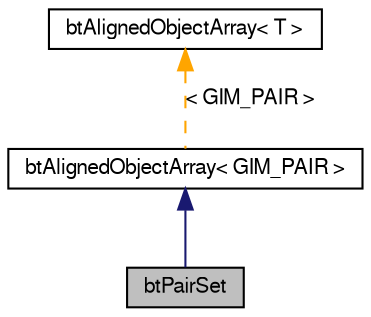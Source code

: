 digraph G
{
  bgcolor="transparent";
  edge [fontname="FreeSans",fontsize=10,labelfontname="FreeSans",labelfontsize=10];
  node [fontname="FreeSans",fontsize=10,shape=record];
  Node1 [label="btPairSet",height=0.2,width=0.4,color="black", fillcolor="grey75", style="filled" fontcolor="black"];
  Node2 -> Node1 [dir=back,color="midnightblue",fontsize=10,style="solid"];
  Node2 [label="btAlignedObjectArray\< GIM_PAIR \>",height=0.2,width=0.4,color="black",URL="$classbt_aligned_object_array.html"];
  Node3 -> Node2 [dir=back,color="orange",fontsize=10,style="dashed",label="\< GIM_PAIR \>"];
  Node3 [label="btAlignedObjectArray\< T \>",height=0.2,width=0.4,color="black",URL="$classbt_aligned_object_array.html"];
}

